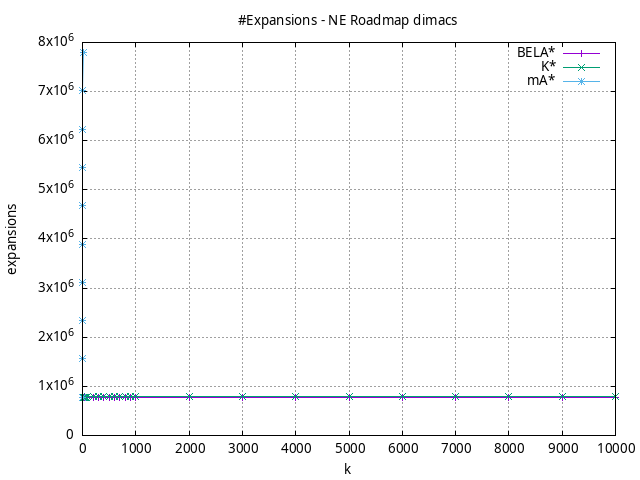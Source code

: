 #!/usr/bin/gnuplot
# -*- coding: utf-8 -*-
#
# results/roadmap/dimacs/NE/USA-road-d.NE.heuristic.expansions.gnuplot
#
# Started on 01/09/2024 14:39:13
# Author: Carlos Linares López
set grid
set xlabel "k"
set ylabel "expansions"

set title "#Expansions - NE Roadmap dimacs"

set terminal png enhanced font "Ariel,10"
set output 'USA-road-d.NE.heuristic.expansions.png'

plot "-" title "BELA*"      with linesp, "-" title "K*"      with linesp, "-" title "mA*"      with linesp

	1 779455.09
	2 779457.34
	3 779462.2
	4 779463.69
	5 779465.55
	6 779466.14
	7 779468.39
	8 779469.11
	9 779471.9
	10 779472.62
	20 779479.94
	30 779485.36
	40 779489.05
	50 779491.68
	60 779494.22
	70 779496.4
	80 779498.17
	90 779499.86
	100 779501.27
	200 779511.77
	300 779518.19
	400 779522.76
	500 779526.45
	600 779529.91
	700 779532.8
	800 779535.32
	900 779537.35
	1000 779539.33
	2000 779552.06
	3000 779559.7
	4000 779565.72
	5000 779570.17
	6000 779573.64
	7000 779576.74
	8000 779579.24
	9000 779581.63
	10000 779583.76
end
	1 779458.37
	2 780474.6
	3 781210.93
	4 781330.73
	5 781693.51
	6 781749.95
	7 782102.28
	8 782103.12
	9 782199.49
	10 782205.68
	20 782552.34
	30 782826.61
	40 782973.7
	50 783019.01
	60 783039.59
	70 783274.25
	80 783521.88
	90 783733.49
	100 783796.98
	200 784073.95
	300 784489.49
	400 784564.81
	500 784606.92
	600 784836.53
	700 784969.95
	800 784979.58
	900 785124.62
	1000 785203.56
	2000 785431.15
	3000 785732.46
	4000 785870.09
	5000 786051.35
	6000 786284.51
	7000 786319.75
	8000 786344.4
	9000 786346.06
	10000 786348.89
end
	1 779455.09
	2 1558917.77
	3 2338389.17
	4 3117852.45
	5 3897324.47
	6 4676786.23
	7 5456258.38
	8 6235723.01
	9 7015206.83
	10 7794672.61
end
